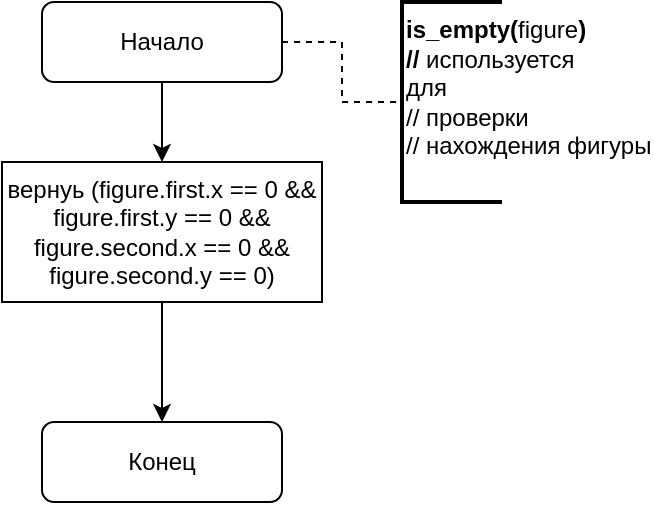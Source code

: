<mxfile version="15.8.7" type="device"><diagram id="VIdHprjwgTgzuo39njhb" name="Page-1"><mxGraphModel dx="1038" dy="649" grid="1" gridSize="10" guides="1" tooltips="1" connect="1" arrows="1" fold="1" page="1" pageScale="1" pageWidth="850" pageHeight="1100" math="0" shadow="0"><root><mxCell id="0"/><mxCell id="1" parent="0"/><mxCell id="mIynfOJHkWWaTibcbBSX-4" style="edgeStyle=orthogonalEdgeStyle;rounded=0;orthogonalLoop=1;jettySize=auto;html=1;entryX=0.5;entryY=0;entryDx=0;entryDy=0;fontSize=12;" parent="1" source="mIynfOJHkWWaTibcbBSX-1" target="5wNzbA8CwJss6HmBtOdg-2" edge="1"><mxGeometry relative="1" as="geometry"><mxPoint x="260" y="130" as="targetPoint"/></mxGeometry></mxCell><mxCell id="mIynfOJHkWWaTibcbBSX-12" style="edgeStyle=orthogonalEdgeStyle;rounded=0;orthogonalLoop=1;jettySize=auto;html=1;entryX=0;entryY=0.5;entryDx=0;entryDy=0;entryPerimeter=0;fontSize=12;endArrow=none;endFill=0;dashed=1;" parent="1" source="mIynfOJHkWWaTibcbBSX-1" target="mIynfOJHkWWaTibcbBSX-3" edge="1"><mxGeometry relative="1" as="geometry"/></mxCell><mxCell id="mIynfOJHkWWaTibcbBSX-1" value="Начало" style="rounded=1;whiteSpace=wrap;html=1;" parent="1" vertex="1"><mxGeometry x="200" y="40" width="120" height="40" as="geometry"/></mxCell><mxCell id="mIynfOJHkWWaTibcbBSX-3" value="&lt;b&gt;is_empty(&lt;/b&gt;figure&lt;b&gt;)&lt;br&gt;//&amp;nbsp;&lt;/b&gt;используется&lt;br/&gt;для &lt;br&gt;// проверки &lt;br&gt;// нахождения фигуры&lt;b&gt;&lt;br&gt;&amp;nbsp;&lt;/b&gt;" style="strokeWidth=2;html=1;shape=mxgraph.flowchart.annotation_1;align=left;pointerEvents=1;" parent="1" vertex="1"><mxGeometry x="380" y="40" width="50" height="100" as="geometry"/></mxCell><mxCell id="mIynfOJHkWWaTibcbBSX-11" style="edgeStyle=orthogonalEdgeStyle;rounded=0;orthogonalLoop=1;jettySize=auto;html=1;entryX=0.5;entryY=0;entryDx=0;entryDy=0;fontSize=12;exitX=0.5;exitY=1;exitDx=0;exitDy=0;" parent="1" source="5wNzbA8CwJss6HmBtOdg-2" target="mIynfOJHkWWaTibcbBSX-10" edge="1"><mxGeometry relative="1" as="geometry"><mxPoint x="260" y="320" as="sourcePoint"/></mxGeometry></mxCell><mxCell id="mIynfOJHkWWaTibcbBSX-10" value="Конец" style="rounded=1;whiteSpace=wrap;html=1;" parent="1" vertex="1"><mxGeometry x="200" y="250" width="120" height="40" as="geometry"/></mxCell><mxCell id="5wNzbA8CwJss6HmBtOdg-2" value="вернуь (figure.first.x == 0 &amp;amp;&amp;amp; figure.first.y == 0 &amp;amp;&amp;amp; figure.second.x == 0 &amp;amp;&amp;amp; figure.second.y == 0)" style="rounded=0;whiteSpace=wrap;html=1;fontFamily=Helvetica;fontSize=12;" vertex="1" parent="1"><mxGeometry x="180" y="120" width="160" height="70" as="geometry"/></mxCell></root></mxGraphModel></diagram></mxfile>